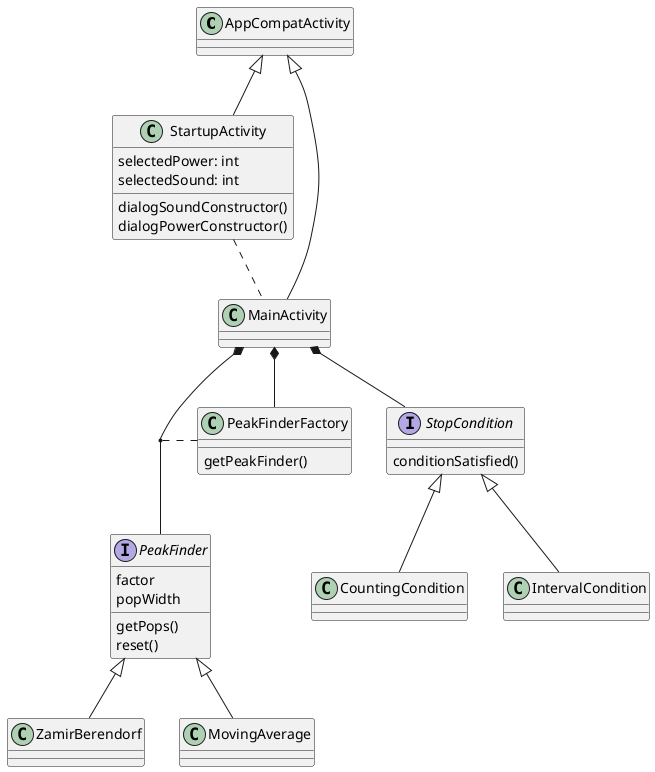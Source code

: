 @startuml

class AppCompatActivity
AppCompatActivity <|-- StartupActivity
AppCompatActivity <|-- MainActivity

class StartupActivity {
    selectedPower: int
    selectedSound: int
    dialogSoundConstructor()
    dialogPowerConstructor()
}
StartupActivity .. MainActivity
class MainActivity
MainActivity *-- StopCondition
MainActivity *-- PeakFinder
MainActivity *-- PeakFinderFactory

interface StopCondition {
    conditionSatisfied()
}
class CountingCondition
class IntervalCondition
StopCondition <|-- CountingCondition
StopCondition <|-- IntervalCondition

interface PeakFinder {
    getPops()
    reset()
    factor
    popWidth
}
class PeakFinderFactory {
    getPeakFinder()
}
class ZamirBerendorf
class MovingAverage
(PeakFinder, MainActivity) .. PeakFinderFactory
PeakFinder <|-- ZamirBerendorf
PeakFinder <|-- MovingAverage


@enduml